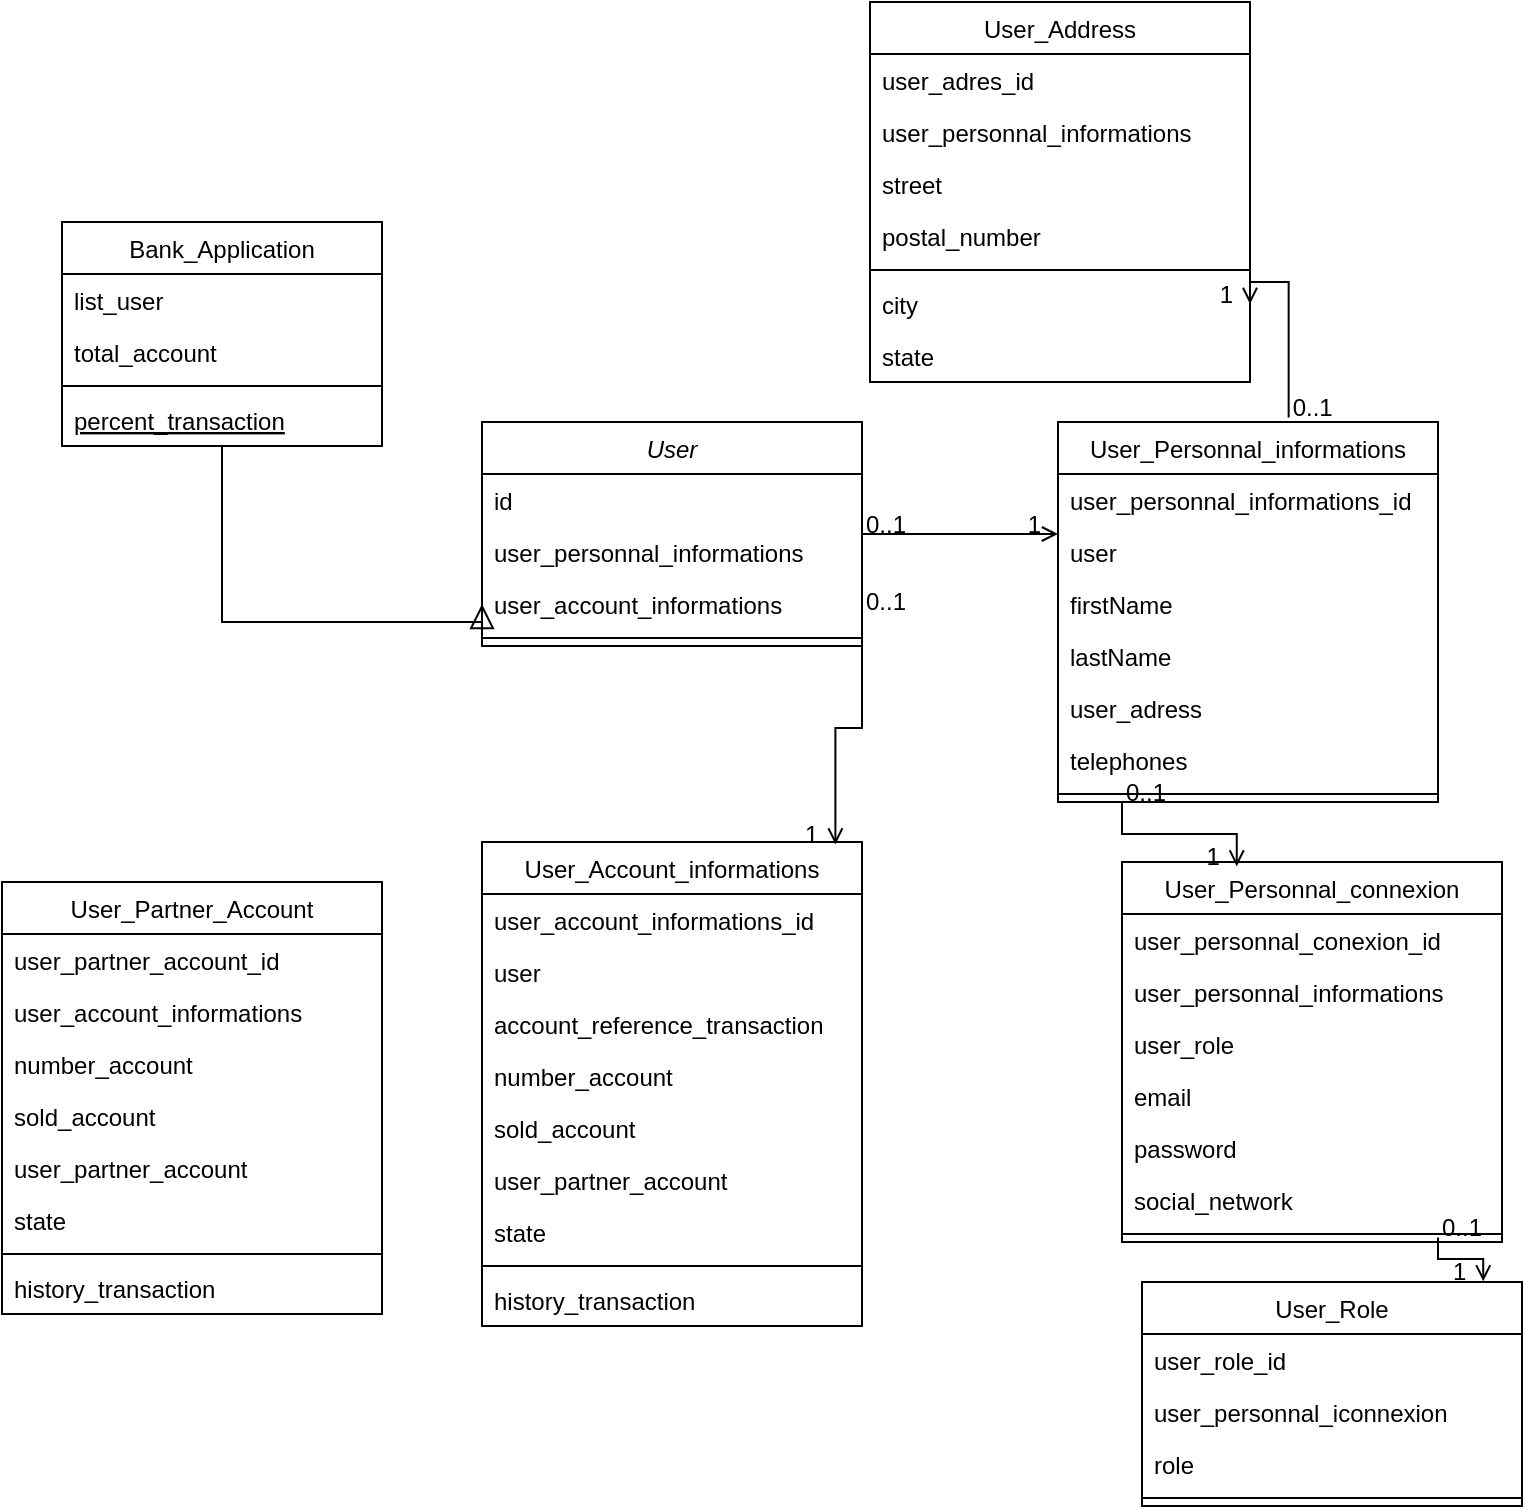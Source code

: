 <mxfile version="15.8.9" type="github">
  <diagram id="C5RBs43oDa-KdzZeNtuy" name="Page-1">
    <mxGraphModel dx="1609" dy="1605" grid="1" gridSize="10" guides="1" tooltips="1" connect="1" arrows="1" fold="1" page="1" pageScale="1" pageWidth="827" pageHeight="1169" math="0" shadow="0">
      <root>
        <mxCell id="WIyWlLk6GJQsqaUBKTNV-0" />
        <mxCell id="WIyWlLk6GJQsqaUBKTNV-1" parent="WIyWlLk6GJQsqaUBKTNV-0" />
        <mxCell id="zkfFHV4jXpPFQw0GAbJ--0" value="User" style="swimlane;fontStyle=2;align=center;verticalAlign=top;childLayout=stackLayout;horizontal=1;startSize=26;horizontalStack=0;resizeParent=1;resizeLast=0;collapsible=1;marginBottom=0;rounded=0;shadow=0;strokeWidth=1;" parent="WIyWlLk6GJQsqaUBKTNV-1" vertex="1">
          <mxGeometry x="220" y="120" width="190" height="112" as="geometry">
            <mxRectangle x="230" y="140" width="160" height="26" as="alternateBounds" />
          </mxGeometry>
        </mxCell>
        <mxCell id="zkfFHV4jXpPFQw0GAbJ--1" value="id" style="text;align=left;verticalAlign=top;spacingLeft=4;spacingRight=4;overflow=hidden;rotatable=0;points=[[0,0.5],[1,0.5]];portConstraint=eastwest;" parent="zkfFHV4jXpPFQw0GAbJ--0" vertex="1">
          <mxGeometry y="26" width="190" height="26" as="geometry" />
        </mxCell>
        <mxCell id="zkfFHV4jXpPFQw0GAbJ--2" value="user_personnal_informations" style="text;align=left;verticalAlign=top;spacingLeft=4;spacingRight=4;overflow=hidden;rotatable=0;points=[[0,0.5],[1,0.5]];portConstraint=eastwest;rounded=0;shadow=0;html=0;" parent="zkfFHV4jXpPFQw0GAbJ--0" vertex="1">
          <mxGeometry y="52" width="190" height="26" as="geometry" />
        </mxCell>
        <mxCell id="zkfFHV4jXpPFQw0GAbJ--3" value="user_account_informations" style="text;align=left;verticalAlign=top;spacingLeft=4;spacingRight=4;overflow=hidden;rotatable=0;points=[[0,0.5],[1,0.5]];portConstraint=eastwest;rounded=0;shadow=0;html=0;" parent="zkfFHV4jXpPFQw0GAbJ--0" vertex="1">
          <mxGeometry y="78" width="190" height="26" as="geometry" />
        </mxCell>
        <mxCell id="zkfFHV4jXpPFQw0GAbJ--4" value="" style="line;html=1;strokeWidth=1;align=left;verticalAlign=middle;spacingTop=-1;spacingLeft=3;spacingRight=3;rotatable=0;labelPosition=right;points=[];portConstraint=eastwest;" parent="zkfFHV4jXpPFQw0GAbJ--0" vertex="1">
          <mxGeometry y="104" width="190" height="8" as="geometry" />
        </mxCell>
        <mxCell id="zkfFHV4jXpPFQw0GAbJ--6" value="Bank_Application" style="swimlane;fontStyle=0;align=center;verticalAlign=top;childLayout=stackLayout;horizontal=1;startSize=26;horizontalStack=0;resizeParent=1;resizeLast=0;collapsible=1;marginBottom=0;rounded=0;shadow=0;strokeWidth=1;" parent="WIyWlLk6GJQsqaUBKTNV-1" vertex="1">
          <mxGeometry x="10" y="20" width="160" height="112" as="geometry">
            <mxRectangle x="130" y="380" width="160" height="26" as="alternateBounds" />
          </mxGeometry>
        </mxCell>
        <mxCell id="zkfFHV4jXpPFQw0GAbJ--7" value="list_user" style="text;align=left;verticalAlign=top;spacingLeft=4;spacingRight=4;overflow=hidden;rotatable=0;points=[[0,0.5],[1,0.5]];portConstraint=eastwest;" parent="zkfFHV4jXpPFQw0GAbJ--6" vertex="1">
          <mxGeometry y="26" width="160" height="26" as="geometry" />
        </mxCell>
        <mxCell id="zkfFHV4jXpPFQw0GAbJ--8" value="total_account" style="text;align=left;verticalAlign=top;spacingLeft=4;spacingRight=4;overflow=hidden;rotatable=0;points=[[0,0.5],[1,0.5]];portConstraint=eastwest;rounded=0;shadow=0;html=0;" parent="zkfFHV4jXpPFQw0GAbJ--6" vertex="1">
          <mxGeometry y="52" width="160" height="26" as="geometry" />
        </mxCell>
        <mxCell id="zkfFHV4jXpPFQw0GAbJ--9" value="" style="line;html=1;strokeWidth=1;align=left;verticalAlign=middle;spacingTop=-1;spacingLeft=3;spacingRight=3;rotatable=0;labelPosition=right;points=[];portConstraint=eastwest;" parent="zkfFHV4jXpPFQw0GAbJ--6" vertex="1">
          <mxGeometry y="78" width="160" height="8" as="geometry" />
        </mxCell>
        <mxCell id="zkfFHV4jXpPFQw0GAbJ--10" value="percent_transaction" style="text;align=left;verticalAlign=top;spacingLeft=4;spacingRight=4;overflow=hidden;rotatable=0;points=[[0,0.5],[1,0.5]];portConstraint=eastwest;fontStyle=4" parent="zkfFHV4jXpPFQw0GAbJ--6" vertex="1">
          <mxGeometry y="86" width="160" height="26" as="geometry" />
        </mxCell>
        <mxCell id="zkfFHV4jXpPFQw0GAbJ--12" value="" style="endArrow=block;endSize=10;endFill=0;shadow=0;strokeWidth=1;rounded=0;edgeStyle=elbowEdgeStyle;elbow=vertical;entryX=0;entryY=0.5;entryDx=0;entryDy=0;" parent="WIyWlLk6GJQsqaUBKTNV-1" source="zkfFHV4jXpPFQw0GAbJ--6" target="zkfFHV4jXpPFQw0GAbJ--3" edge="1">
          <mxGeometry width="160" relative="1" as="geometry">
            <mxPoint x="200" y="203" as="sourcePoint" />
            <mxPoint x="200" y="203" as="targetPoint" />
            <Array as="points">
              <mxPoint x="190" y="220" />
              <mxPoint x="270" y="420" />
            </Array>
          </mxGeometry>
        </mxCell>
        <mxCell id="zkfFHV4jXpPFQw0GAbJ--17" value="User_Personnal_informations" style="swimlane;fontStyle=0;align=center;verticalAlign=top;childLayout=stackLayout;horizontal=1;startSize=26;horizontalStack=0;resizeParent=1;resizeLast=0;collapsible=1;marginBottom=0;rounded=0;shadow=0;strokeWidth=1;" parent="WIyWlLk6GJQsqaUBKTNV-1" vertex="1">
          <mxGeometry x="508" y="120" width="190" height="190" as="geometry">
            <mxRectangle x="550" y="140" width="160" height="26" as="alternateBounds" />
          </mxGeometry>
        </mxCell>
        <mxCell id="zkfFHV4jXpPFQw0GAbJ--18" value="user_personnal_informations_id" style="text;align=left;verticalAlign=top;spacingLeft=4;spacingRight=4;overflow=hidden;rotatable=0;points=[[0,0.5],[1,0.5]];portConstraint=eastwest;" parent="zkfFHV4jXpPFQw0GAbJ--17" vertex="1">
          <mxGeometry y="26" width="190" height="26" as="geometry" />
        </mxCell>
        <mxCell id="SzeVuzCGJpDr-O2sNYCQ-15" value="user" style="text;align=left;verticalAlign=top;spacingLeft=4;spacingRight=4;overflow=hidden;rotatable=0;points=[[0,0.5],[1,0.5]];portConstraint=eastwest;rounded=0;shadow=0;html=0;" vertex="1" parent="zkfFHV4jXpPFQw0GAbJ--17">
          <mxGeometry y="52" width="190" height="26" as="geometry" />
        </mxCell>
        <mxCell id="zkfFHV4jXpPFQw0GAbJ--19" value="firstName" style="text;align=left;verticalAlign=top;spacingLeft=4;spacingRight=4;overflow=hidden;rotatable=0;points=[[0,0.5],[1,0.5]];portConstraint=eastwest;rounded=0;shadow=0;html=0;" parent="zkfFHV4jXpPFQw0GAbJ--17" vertex="1">
          <mxGeometry y="78" width="190" height="26" as="geometry" />
        </mxCell>
        <mxCell id="zkfFHV4jXpPFQw0GAbJ--20" value="lastName" style="text;align=left;verticalAlign=top;spacingLeft=4;spacingRight=4;overflow=hidden;rotatable=0;points=[[0,0.5],[1,0.5]];portConstraint=eastwest;rounded=0;shadow=0;html=0;" parent="zkfFHV4jXpPFQw0GAbJ--17" vertex="1">
          <mxGeometry y="104" width="190" height="26" as="geometry" />
        </mxCell>
        <mxCell id="zkfFHV4jXpPFQw0GAbJ--21" value="user_adress" style="text;align=left;verticalAlign=top;spacingLeft=4;spacingRight=4;overflow=hidden;rotatable=0;points=[[0,0.5],[1,0.5]];portConstraint=eastwest;rounded=0;shadow=0;html=0;" parent="zkfFHV4jXpPFQw0GAbJ--17" vertex="1">
          <mxGeometry y="130" width="190" height="26" as="geometry" />
        </mxCell>
        <mxCell id="zkfFHV4jXpPFQw0GAbJ--22" value="telephones" style="text;align=left;verticalAlign=top;spacingLeft=4;spacingRight=4;overflow=hidden;rotatable=0;points=[[0,0.5],[1,0.5]];portConstraint=eastwest;rounded=0;shadow=0;html=0;" parent="zkfFHV4jXpPFQw0GAbJ--17" vertex="1">
          <mxGeometry y="156" width="190" height="26" as="geometry" />
        </mxCell>
        <mxCell id="zkfFHV4jXpPFQw0GAbJ--23" value="" style="line;html=1;strokeWidth=1;align=left;verticalAlign=middle;spacingTop=-1;spacingLeft=3;spacingRight=3;rotatable=0;labelPosition=right;points=[];portConstraint=eastwest;" parent="zkfFHV4jXpPFQw0GAbJ--17" vertex="1">
          <mxGeometry y="182" width="190" height="8" as="geometry" />
        </mxCell>
        <mxCell id="zkfFHV4jXpPFQw0GAbJ--26" value="" style="endArrow=open;shadow=0;strokeWidth=1;rounded=0;endFill=1;edgeStyle=elbowEdgeStyle;elbow=vertical;" parent="WIyWlLk6GJQsqaUBKTNV-1" source="zkfFHV4jXpPFQw0GAbJ--0" target="zkfFHV4jXpPFQw0GAbJ--17" edge="1">
          <mxGeometry x="0.5" y="41" relative="1" as="geometry">
            <mxPoint x="380" y="192" as="sourcePoint" />
            <mxPoint x="540" y="192" as="targetPoint" />
            <mxPoint x="-40" y="32" as="offset" />
          </mxGeometry>
        </mxCell>
        <mxCell id="zkfFHV4jXpPFQw0GAbJ--27" value="0..1" style="resizable=0;align=left;verticalAlign=bottom;labelBackgroundColor=none;fontSize=12;" parent="zkfFHV4jXpPFQw0GAbJ--26" connectable="0" vertex="1">
          <mxGeometry x="-1" relative="1" as="geometry">
            <mxPoint y="4" as="offset" />
          </mxGeometry>
        </mxCell>
        <mxCell id="zkfFHV4jXpPFQw0GAbJ--28" value="1" style="resizable=0;align=right;verticalAlign=bottom;labelBackgroundColor=none;fontSize=12;" parent="zkfFHV4jXpPFQw0GAbJ--26" connectable="0" vertex="1">
          <mxGeometry x="1" relative="1" as="geometry">
            <mxPoint x="-7" y="4" as="offset" />
          </mxGeometry>
        </mxCell>
        <mxCell id="SzeVuzCGJpDr-O2sNYCQ-7" value="User_Personnal_connexion" style="swimlane;fontStyle=0;align=center;verticalAlign=top;childLayout=stackLayout;horizontal=1;startSize=26;horizontalStack=0;resizeParent=1;resizeLast=0;collapsible=1;marginBottom=0;rounded=0;shadow=0;strokeWidth=1;" vertex="1" parent="WIyWlLk6GJQsqaUBKTNV-1">
          <mxGeometry x="540" y="340" width="190" height="190" as="geometry">
            <mxRectangle x="550" y="140" width="160" height="26" as="alternateBounds" />
          </mxGeometry>
        </mxCell>
        <mxCell id="SzeVuzCGJpDr-O2sNYCQ-8" value="user_personnal_conexion_id" style="text;align=left;verticalAlign=top;spacingLeft=4;spacingRight=4;overflow=hidden;rotatable=0;points=[[0,0.5],[1,0.5]];portConstraint=eastwest;" vertex="1" parent="SzeVuzCGJpDr-O2sNYCQ-7">
          <mxGeometry y="26" width="190" height="26" as="geometry" />
        </mxCell>
        <mxCell id="SzeVuzCGJpDr-O2sNYCQ-9" value="user_personnal_informations" style="text;align=left;verticalAlign=top;spacingLeft=4;spacingRight=4;overflow=hidden;rotatable=0;points=[[0,0.5],[1,0.5]];portConstraint=eastwest;rounded=0;shadow=0;html=0;" vertex="1" parent="SzeVuzCGJpDr-O2sNYCQ-7">
          <mxGeometry y="52" width="190" height="26" as="geometry" />
        </mxCell>
        <mxCell id="SzeVuzCGJpDr-O2sNYCQ-32" value="user_role" style="text;align=left;verticalAlign=top;spacingLeft=4;spacingRight=4;overflow=hidden;rotatable=0;points=[[0,0.5],[1,0.5]];portConstraint=eastwest;rounded=0;shadow=0;html=0;" vertex="1" parent="SzeVuzCGJpDr-O2sNYCQ-7">
          <mxGeometry y="78" width="190" height="26" as="geometry" />
        </mxCell>
        <mxCell id="SzeVuzCGJpDr-O2sNYCQ-10" value="email" style="text;align=left;verticalAlign=top;spacingLeft=4;spacingRight=4;overflow=hidden;rotatable=0;points=[[0,0.5],[1,0.5]];portConstraint=eastwest;rounded=0;shadow=0;html=0;" vertex="1" parent="SzeVuzCGJpDr-O2sNYCQ-7">
          <mxGeometry y="104" width="190" height="26" as="geometry" />
        </mxCell>
        <mxCell id="SzeVuzCGJpDr-O2sNYCQ-11" value="password" style="text;align=left;verticalAlign=top;spacingLeft=4;spacingRight=4;overflow=hidden;rotatable=0;points=[[0,0.5],[1,0.5]];portConstraint=eastwest;rounded=0;shadow=0;html=0;" vertex="1" parent="SzeVuzCGJpDr-O2sNYCQ-7">
          <mxGeometry y="130" width="190" height="26" as="geometry" />
        </mxCell>
        <mxCell id="SzeVuzCGJpDr-O2sNYCQ-12" value="social_network" style="text;align=left;verticalAlign=top;spacingLeft=4;spacingRight=4;overflow=hidden;rotatable=0;points=[[0,0.5],[1,0.5]];portConstraint=eastwest;rounded=0;shadow=0;html=0;" vertex="1" parent="SzeVuzCGJpDr-O2sNYCQ-7">
          <mxGeometry y="156" width="190" height="26" as="geometry" />
        </mxCell>
        <mxCell id="SzeVuzCGJpDr-O2sNYCQ-13" value="" style="line;html=1;strokeWidth=1;align=left;verticalAlign=middle;spacingTop=-1;spacingLeft=3;spacingRight=3;rotatable=0;labelPosition=right;points=[];portConstraint=eastwest;" vertex="1" parent="SzeVuzCGJpDr-O2sNYCQ-7">
          <mxGeometry y="182" width="190" height="8" as="geometry" />
        </mxCell>
        <mxCell id="SzeVuzCGJpDr-O2sNYCQ-16" value="" style="endArrow=open;shadow=0;strokeWidth=1;rounded=0;endFill=1;edgeStyle=elbowEdgeStyle;elbow=vertical;entryX=0.302;entryY=0.012;entryDx=0;entryDy=0;entryPerimeter=0;" edge="1" parent="WIyWlLk6GJQsqaUBKTNV-1" target="SzeVuzCGJpDr-O2sNYCQ-7">
          <mxGeometry x="0.5" y="41" relative="1" as="geometry">
            <mxPoint x="540" y="310" as="sourcePoint" />
            <mxPoint x="638" y="310" as="targetPoint" />
            <mxPoint x="-40" y="32" as="offset" />
          </mxGeometry>
        </mxCell>
        <mxCell id="SzeVuzCGJpDr-O2sNYCQ-17" value="0..1" style="resizable=0;align=left;verticalAlign=bottom;labelBackgroundColor=none;fontSize=12;" connectable="0" vertex="1" parent="SzeVuzCGJpDr-O2sNYCQ-16">
          <mxGeometry x="-1" relative="1" as="geometry">
            <mxPoint y="4" as="offset" />
          </mxGeometry>
        </mxCell>
        <mxCell id="SzeVuzCGJpDr-O2sNYCQ-18" value="1" style="resizable=0;align=right;verticalAlign=bottom;labelBackgroundColor=none;fontSize=12;" connectable="0" vertex="1" parent="SzeVuzCGJpDr-O2sNYCQ-16">
          <mxGeometry x="1" relative="1" as="geometry">
            <mxPoint x="-7" y="4" as="offset" />
          </mxGeometry>
        </mxCell>
        <mxCell id="SzeVuzCGJpDr-O2sNYCQ-19" value="User_Address" style="swimlane;fontStyle=0;align=center;verticalAlign=top;childLayout=stackLayout;horizontal=1;startSize=26;horizontalStack=0;resizeParent=1;resizeLast=0;collapsible=1;marginBottom=0;rounded=0;shadow=0;strokeWidth=1;" vertex="1" parent="WIyWlLk6GJQsqaUBKTNV-1">
          <mxGeometry x="414" y="-90" width="190" height="190" as="geometry">
            <mxRectangle x="550" y="140" width="160" height="26" as="alternateBounds" />
          </mxGeometry>
        </mxCell>
        <mxCell id="SzeVuzCGJpDr-O2sNYCQ-20" value="user_adres_id" style="text;align=left;verticalAlign=top;spacingLeft=4;spacingRight=4;overflow=hidden;rotatable=0;points=[[0,0.5],[1,0.5]];portConstraint=eastwest;" vertex="1" parent="SzeVuzCGJpDr-O2sNYCQ-19">
          <mxGeometry y="26" width="190" height="26" as="geometry" />
        </mxCell>
        <mxCell id="SzeVuzCGJpDr-O2sNYCQ-21" value="user_personnal_informations" style="text;align=left;verticalAlign=top;spacingLeft=4;spacingRight=4;overflow=hidden;rotatable=0;points=[[0,0.5],[1,0.5]];portConstraint=eastwest;rounded=0;shadow=0;html=0;" vertex="1" parent="SzeVuzCGJpDr-O2sNYCQ-19">
          <mxGeometry y="52" width="190" height="26" as="geometry" />
        </mxCell>
        <mxCell id="SzeVuzCGJpDr-O2sNYCQ-22" value="street" style="text;align=left;verticalAlign=top;spacingLeft=4;spacingRight=4;overflow=hidden;rotatable=0;points=[[0,0.5],[1,0.5]];portConstraint=eastwest;rounded=0;shadow=0;html=0;" vertex="1" parent="SzeVuzCGJpDr-O2sNYCQ-19">
          <mxGeometry y="78" width="190" height="26" as="geometry" />
        </mxCell>
        <mxCell id="SzeVuzCGJpDr-O2sNYCQ-23" value="postal_number&#xa;" style="text;align=left;verticalAlign=top;spacingLeft=4;spacingRight=4;overflow=hidden;rotatable=0;points=[[0,0.5],[1,0.5]];portConstraint=eastwest;rounded=0;shadow=0;html=0;" vertex="1" parent="SzeVuzCGJpDr-O2sNYCQ-19">
          <mxGeometry y="104" width="190" height="26" as="geometry" />
        </mxCell>
        <mxCell id="SzeVuzCGJpDr-O2sNYCQ-26" value="" style="line;html=1;strokeWidth=1;align=left;verticalAlign=middle;spacingTop=-1;spacingLeft=3;spacingRight=3;rotatable=0;labelPosition=right;points=[];portConstraint=eastwest;" vertex="1" parent="SzeVuzCGJpDr-O2sNYCQ-19">
          <mxGeometry y="130" width="190" height="8" as="geometry" />
        </mxCell>
        <mxCell id="SzeVuzCGJpDr-O2sNYCQ-27" value="city" style="text;align=left;verticalAlign=top;spacingLeft=4;spacingRight=4;overflow=hidden;rotatable=0;points=[[0,0.5],[1,0.5]];portConstraint=eastwest;rounded=0;shadow=0;html=0;" vertex="1" parent="SzeVuzCGJpDr-O2sNYCQ-19">
          <mxGeometry y="138" width="190" height="26" as="geometry" />
        </mxCell>
        <mxCell id="SzeVuzCGJpDr-O2sNYCQ-28" value="state" style="text;align=left;verticalAlign=top;spacingLeft=4;spacingRight=4;overflow=hidden;rotatable=0;points=[[0,0.5],[1,0.5]];portConstraint=eastwest;rounded=0;shadow=0;html=0;" vertex="1" parent="SzeVuzCGJpDr-O2sNYCQ-19">
          <mxGeometry y="164" width="190" height="26" as="geometry" />
        </mxCell>
        <mxCell id="SzeVuzCGJpDr-O2sNYCQ-29" value="" style="endArrow=open;shadow=0;strokeWidth=1;rounded=0;endFill=1;edgeStyle=elbowEdgeStyle;elbow=vertical;entryX=1;entryY=0.5;entryDx=0;entryDy=0;exitX=0.607;exitY=-0.012;exitDx=0;exitDy=0;exitPerimeter=0;" edge="1" parent="WIyWlLk6GJQsqaUBKTNV-1" source="zkfFHV4jXpPFQw0GAbJ--17" target="SzeVuzCGJpDr-O2sNYCQ-27">
          <mxGeometry x="0.5" y="41" relative="1" as="geometry">
            <mxPoint x="620" y="80" as="sourcePoint" />
            <mxPoint x="677.38" y="111.968" as="targetPoint" />
            <mxPoint x="-40" y="32" as="offset" />
            <Array as="points">
              <mxPoint x="670" y="50" />
              <mxPoint x="610" y="30" />
              <mxPoint x="604" y="70" />
            </Array>
          </mxGeometry>
        </mxCell>
        <mxCell id="SzeVuzCGJpDr-O2sNYCQ-30" value="0..1" style="resizable=0;align=left;verticalAlign=bottom;labelBackgroundColor=none;fontSize=12;" connectable="0" vertex="1" parent="SzeVuzCGJpDr-O2sNYCQ-29">
          <mxGeometry x="-1" relative="1" as="geometry">
            <mxPoint y="4" as="offset" />
          </mxGeometry>
        </mxCell>
        <mxCell id="SzeVuzCGJpDr-O2sNYCQ-31" value="1" style="resizable=0;align=right;verticalAlign=bottom;labelBackgroundColor=none;fontSize=12;" connectable="0" vertex="1" parent="SzeVuzCGJpDr-O2sNYCQ-29">
          <mxGeometry x="1" relative="1" as="geometry">
            <mxPoint x="-7" y="4" as="offset" />
          </mxGeometry>
        </mxCell>
        <mxCell id="SzeVuzCGJpDr-O2sNYCQ-33" value="User_Role" style="swimlane;fontStyle=0;align=center;verticalAlign=top;childLayout=stackLayout;horizontal=1;startSize=26;horizontalStack=0;resizeParent=1;resizeLast=0;collapsible=1;marginBottom=0;rounded=0;shadow=0;strokeWidth=1;" vertex="1" parent="WIyWlLk6GJQsqaUBKTNV-1">
          <mxGeometry x="550" y="550" width="190" height="112" as="geometry">
            <mxRectangle x="550" y="140" width="160" height="26" as="alternateBounds" />
          </mxGeometry>
        </mxCell>
        <mxCell id="SzeVuzCGJpDr-O2sNYCQ-34" value="user_role_id" style="text;align=left;verticalAlign=top;spacingLeft=4;spacingRight=4;overflow=hidden;rotatable=0;points=[[0,0.5],[1,0.5]];portConstraint=eastwest;" vertex="1" parent="SzeVuzCGJpDr-O2sNYCQ-33">
          <mxGeometry y="26" width="190" height="26" as="geometry" />
        </mxCell>
        <mxCell id="SzeVuzCGJpDr-O2sNYCQ-35" value="user_personnal_iconnexion" style="text;align=left;verticalAlign=top;spacingLeft=4;spacingRight=4;overflow=hidden;rotatable=0;points=[[0,0.5],[1,0.5]];portConstraint=eastwest;rounded=0;shadow=0;html=0;" vertex="1" parent="SzeVuzCGJpDr-O2sNYCQ-33">
          <mxGeometry y="52" width="190" height="26" as="geometry" />
        </mxCell>
        <mxCell id="SzeVuzCGJpDr-O2sNYCQ-36" value="role" style="text;align=left;verticalAlign=top;spacingLeft=4;spacingRight=4;overflow=hidden;rotatable=0;points=[[0,0.5],[1,0.5]];portConstraint=eastwest;rounded=0;shadow=0;html=0;" vertex="1" parent="SzeVuzCGJpDr-O2sNYCQ-33">
          <mxGeometry y="78" width="190" height="26" as="geometry" />
        </mxCell>
        <mxCell id="SzeVuzCGJpDr-O2sNYCQ-40" value="" style="line;html=1;strokeWidth=1;align=left;verticalAlign=middle;spacingTop=-1;spacingLeft=3;spacingRight=3;rotatable=0;labelPosition=right;points=[];portConstraint=eastwest;" vertex="1" parent="SzeVuzCGJpDr-O2sNYCQ-33">
          <mxGeometry y="104" width="190" height="8" as="geometry" />
        </mxCell>
        <mxCell id="SzeVuzCGJpDr-O2sNYCQ-41" value="" style="endArrow=open;shadow=0;strokeWidth=1;rounded=0;endFill=1;edgeStyle=elbowEdgeStyle;elbow=vertical;entryX=0.898;entryY=-0.003;entryDx=0;entryDy=0;entryPerimeter=0;" edge="1" parent="WIyWlLk6GJQsqaUBKTNV-1" target="SzeVuzCGJpDr-O2sNYCQ-33">
          <mxGeometry x="0.5" y="41" relative="1" as="geometry">
            <mxPoint x="698" y="527.72" as="sourcePoint" />
            <mxPoint x="755.38" y="560" as="targetPoint" />
            <mxPoint x="-40" y="32" as="offset" />
          </mxGeometry>
        </mxCell>
        <mxCell id="SzeVuzCGJpDr-O2sNYCQ-42" value="0..1" style="resizable=0;align=left;verticalAlign=bottom;labelBackgroundColor=none;fontSize=12;" connectable="0" vertex="1" parent="SzeVuzCGJpDr-O2sNYCQ-41">
          <mxGeometry x="-1" relative="1" as="geometry">
            <mxPoint y="4" as="offset" />
          </mxGeometry>
        </mxCell>
        <mxCell id="SzeVuzCGJpDr-O2sNYCQ-43" value="1" style="resizable=0;align=right;verticalAlign=bottom;labelBackgroundColor=none;fontSize=12;" connectable="0" vertex="1" parent="SzeVuzCGJpDr-O2sNYCQ-41">
          <mxGeometry x="1" relative="1" as="geometry">
            <mxPoint x="-7" y="4" as="offset" />
          </mxGeometry>
        </mxCell>
        <mxCell id="SzeVuzCGJpDr-O2sNYCQ-44" value="User_Account_informations" style="swimlane;fontStyle=0;align=center;verticalAlign=top;childLayout=stackLayout;horizontal=1;startSize=26;horizontalStack=0;resizeParent=1;resizeLast=0;collapsible=1;marginBottom=0;rounded=0;shadow=0;strokeWidth=1;" vertex="1" parent="WIyWlLk6GJQsqaUBKTNV-1">
          <mxGeometry x="220" y="330" width="190" height="242" as="geometry">
            <mxRectangle x="550" y="140" width="160" height="26" as="alternateBounds" />
          </mxGeometry>
        </mxCell>
        <mxCell id="SzeVuzCGJpDr-O2sNYCQ-45" value="user_account_informations_id" style="text;align=left;verticalAlign=top;spacingLeft=4;spacingRight=4;overflow=hidden;rotatable=0;points=[[0,0.5],[1,0.5]];portConstraint=eastwest;" vertex="1" parent="SzeVuzCGJpDr-O2sNYCQ-44">
          <mxGeometry y="26" width="190" height="26" as="geometry" />
        </mxCell>
        <mxCell id="SzeVuzCGJpDr-O2sNYCQ-46" value="user" style="text;align=left;verticalAlign=top;spacingLeft=4;spacingRight=4;overflow=hidden;rotatable=0;points=[[0,0.5],[1,0.5]];portConstraint=eastwest;rounded=0;shadow=0;html=0;" vertex="1" parent="SzeVuzCGJpDr-O2sNYCQ-44">
          <mxGeometry y="52" width="190" height="26" as="geometry" />
        </mxCell>
        <mxCell id="SzeVuzCGJpDr-O2sNYCQ-68" value="account_reference_transaction" style="text;align=left;verticalAlign=top;spacingLeft=4;spacingRight=4;overflow=hidden;rotatable=0;points=[[0,0.5],[1,0.5]];portConstraint=eastwest;rounded=0;shadow=0;html=0;" vertex="1" parent="SzeVuzCGJpDr-O2sNYCQ-44">
          <mxGeometry y="78" width="190" height="26" as="geometry" />
        </mxCell>
        <mxCell id="SzeVuzCGJpDr-O2sNYCQ-47" value="number_account" style="text;align=left;verticalAlign=top;spacingLeft=4;spacingRight=4;overflow=hidden;rotatable=0;points=[[0,0.5],[1,0.5]];portConstraint=eastwest;rounded=0;shadow=0;html=0;" vertex="1" parent="SzeVuzCGJpDr-O2sNYCQ-44">
          <mxGeometry y="104" width="190" height="26" as="geometry" />
        </mxCell>
        <mxCell id="SzeVuzCGJpDr-O2sNYCQ-48" value="sold_account" style="text;align=left;verticalAlign=top;spacingLeft=4;spacingRight=4;overflow=hidden;rotatable=0;points=[[0,0.5],[1,0.5]];portConstraint=eastwest;rounded=0;shadow=0;html=0;" vertex="1" parent="SzeVuzCGJpDr-O2sNYCQ-44">
          <mxGeometry y="130" width="190" height="26" as="geometry" />
        </mxCell>
        <mxCell id="SzeVuzCGJpDr-O2sNYCQ-49" value="user_partner_account" style="text;align=left;verticalAlign=top;spacingLeft=4;spacingRight=4;overflow=hidden;rotatable=0;points=[[0,0.5],[1,0.5]];portConstraint=eastwest;rounded=0;shadow=0;html=0;" vertex="1" parent="SzeVuzCGJpDr-O2sNYCQ-44">
          <mxGeometry y="156" width="190" height="26" as="geometry" />
        </mxCell>
        <mxCell id="SzeVuzCGJpDr-O2sNYCQ-50" value="state" style="text;align=left;verticalAlign=top;spacingLeft=4;spacingRight=4;overflow=hidden;rotatable=0;points=[[0,0.5],[1,0.5]];portConstraint=eastwest;rounded=0;shadow=0;html=0;" vertex="1" parent="SzeVuzCGJpDr-O2sNYCQ-44">
          <mxGeometry y="182" width="190" height="26" as="geometry" />
        </mxCell>
        <mxCell id="SzeVuzCGJpDr-O2sNYCQ-51" value="" style="line;html=1;strokeWidth=1;align=left;verticalAlign=middle;spacingTop=-1;spacingLeft=3;spacingRight=3;rotatable=0;labelPosition=right;points=[];portConstraint=eastwest;" vertex="1" parent="SzeVuzCGJpDr-O2sNYCQ-44">
          <mxGeometry y="208" width="190" height="8" as="geometry" />
        </mxCell>
        <mxCell id="SzeVuzCGJpDr-O2sNYCQ-58" value="history_transaction" style="text;align=left;verticalAlign=top;spacingLeft=4;spacingRight=4;overflow=hidden;rotatable=0;points=[[0,0.5],[1,0.5]];portConstraint=eastwest;rounded=0;shadow=0;html=0;" vertex="1" parent="SzeVuzCGJpDr-O2sNYCQ-44">
          <mxGeometry y="216" width="190" height="26" as="geometry" />
        </mxCell>
        <mxCell id="SzeVuzCGJpDr-O2sNYCQ-55" value="" style="endArrow=open;shadow=0;strokeWidth=1;rounded=0;endFill=1;edgeStyle=elbowEdgeStyle;elbow=vertical;entryX=0.93;entryY=0.005;entryDx=0;entryDy=0;entryPerimeter=0;" edge="1" parent="WIyWlLk6GJQsqaUBKTNV-1" target="SzeVuzCGJpDr-O2sNYCQ-44">
          <mxGeometry x="0.5" y="41" relative="1" as="geometry">
            <mxPoint x="410" y="214.5" as="sourcePoint" />
            <mxPoint x="470" y="340" as="targetPoint" />
            <mxPoint x="-40" y="32" as="offset" />
          </mxGeometry>
        </mxCell>
        <mxCell id="SzeVuzCGJpDr-O2sNYCQ-56" value="0..1" style="resizable=0;align=left;verticalAlign=bottom;labelBackgroundColor=none;fontSize=12;" connectable="0" vertex="1" parent="SzeVuzCGJpDr-O2sNYCQ-55">
          <mxGeometry x="-1" relative="1" as="geometry">
            <mxPoint y="4" as="offset" />
          </mxGeometry>
        </mxCell>
        <mxCell id="SzeVuzCGJpDr-O2sNYCQ-57" value="1" style="resizable=0;align=right;verticalAlign=bottom;labelBackgroundColor=none;fontSize=12;" connectable="0" vertex="1" parent="SzeVuzCGJpDr-O2sNYCQ-55">
          <mxGeometry x="1" relative="1" as="geometry">
            <mxPoint x="-7" y="4" as="offset" />
          </mxGeometry>
        </mxCell>
        <mxCell id="SzeVuzCGJpDr-O2sNYCQ-59" value="User_Partner_Account" style="swimlane;fontStyle=0;align=center;verticalAlign=top;childLayout=stackLayout;horizontal=1;startSize=26;horizontalStack=0;resizeParent=1;resizeLast=0;collapsible=1;marginBottom=0;rounded=0;shadow=0;strokeWidth=1;" vertex="1" parent="WIyWlLk6GJQsqaUBKTNV-1">
          <mxGeometry x="-20" y="350" width="190" height="216" as="geometry">
            <mxRectangle x="550" y="140" width="160" height="26" as="alternateBounds" />
          </mxGeometry>
        </mxCell>
        <mxCell id="SzeVuzCGJpDr-O2sNYCQ-60" value="user_partner_account_id" style="text;align=left;verticalAlign=top;spacingLeft=4;spacingRight=4;overflow=hidden;rotatable=0;points=[[0,0.5],[1,0.5]];portConstraint=eastwest;" vertex="1" parent="SzeVuzCGJpDr-O2sNYCQ-59">
          <mxGeometry y="26" width="190" height="26" as="geometry" />
        </mxCell>
        <mxCell id="SzeVuzCGJpDr-O2sNYCQ-61" value="user_account_informations" style="text;align=left;verticalAlign=top;spacingLeft=4;spacingRight=4;overflow=hidden;rotatable=0;points=[[0,0.5],[1,0.5]];portConstraint=eastwest;rounded=0;shadow=0;html=0;" vertex="1" parent="SzeVuzCGJpDr-O2sNYCQ-59">
          <mxGeometry y="52" width="190" height="26" as="geometry" />
        </mxCell>
        <mxCell id="SzeVuzCGJpDr-O2sNYCQ-62" value="number_account" style="text;align=left;verticalAlign=top;spacingLeft=4;spacingRight=4;overflow=hidden;rotatable=0;points=[[0,0.5],[1,0.5]];portConstraint=eastwest;rounded=0;shadow=0;html=0;" vertex="1" parent="SzeVuzCGJpDr-O2sNYCQ-59">
          <mxGeometry y="78" width="190" height="26" as="geometry" />
        </mxCell>
        <mxCell id="SzeVuzCGJpDr-O2sNYCQ-63" value="sold_account" style="text;align=left;verticalAlign=top;spacingLeft=4;spacingRight=4;overflow=hidden;rotatable=0;points=[[0,0.5],[1,0.5]];portConstraint=eastwest;rounded=0;shadow=0;html=0;" vertex="1" parent="SzeVuzCGJpDr-O2sNYCQ-59">
          <mxGeometry y="104" width="190" height="26" as="geometry" />
        </mxCell>
        <mxCell id="SzeVuzCGJpDr-O2sNYCQ-64" value="user_partner_account" style="text;align=left;verticalAlign=top;spacingLeft=4;spacingRight=4;overflow=hidden;rotatable=0;points=[[0,0.5],[1,0.5]];portConstraint=eastwest;rounded=0;shadow=0;html=0;" vertex="1" parent="SzeVuzCGJpDr-O2sNYCQ-59">
          <mxGeometry y="130" width="190" height="26" as="geometry" />
        </mxCell>
        <mxCell id="SzeVuzCGJpDr-O2sNYCQ-65" value="state" style="text;align=left;verticalAlign=top;spacingLeft=4;spacingRight=4;overflow=hidden;rotatable=0;points=[[0,0.5],[1,0.5]];portConstraint=eastwest;rounded=0;shadow=0;html=0;" vertex="1" parent="SzeVuzCGJpDr-O2sNYCQ-59">
          <mxGeometry y="156" width="190" height="26" as="geometry" />
        </mxCell>
        <mxCell id="SzeVuzCGJpDr-O2sNYCQ-66" value="" style="line;html=1;strokeWidth=1;align=left;verticalAlign=middle;spacingTop=-1;spacingLeft=3;spacingRight=3;rotatable=0;labelPosition=right;points=[];portConstraint=eastwest;" vertex="1" parent="SzeVuzCGJpDr-O2sNYCQ-59">
          <mxGeometry y="182" width="190" height="8" as="geometry" />
        </mxCell>
        <mxCell id="SzeVuzCGJpDr-O2sNYCQ-67" value="history_transaction" style="text;align=left;verticalAlign=top;spacingLeft=4;spacingRight=4;overflow=hidden;rotatable=0;points=[[0,0.5],[1,0.5]];portConstraint=eastwest;rounded=0;shadow=0;html=0;" vertex="1" parent="SzeVuzCGJpDr-O2sNYCQ-59">
          <mxGeometry y="190" width="190" height="26" as="geometry" />
        </mxCell>
      </root>
    </mxGraphModel>
  </diagram>
</mxfile>
